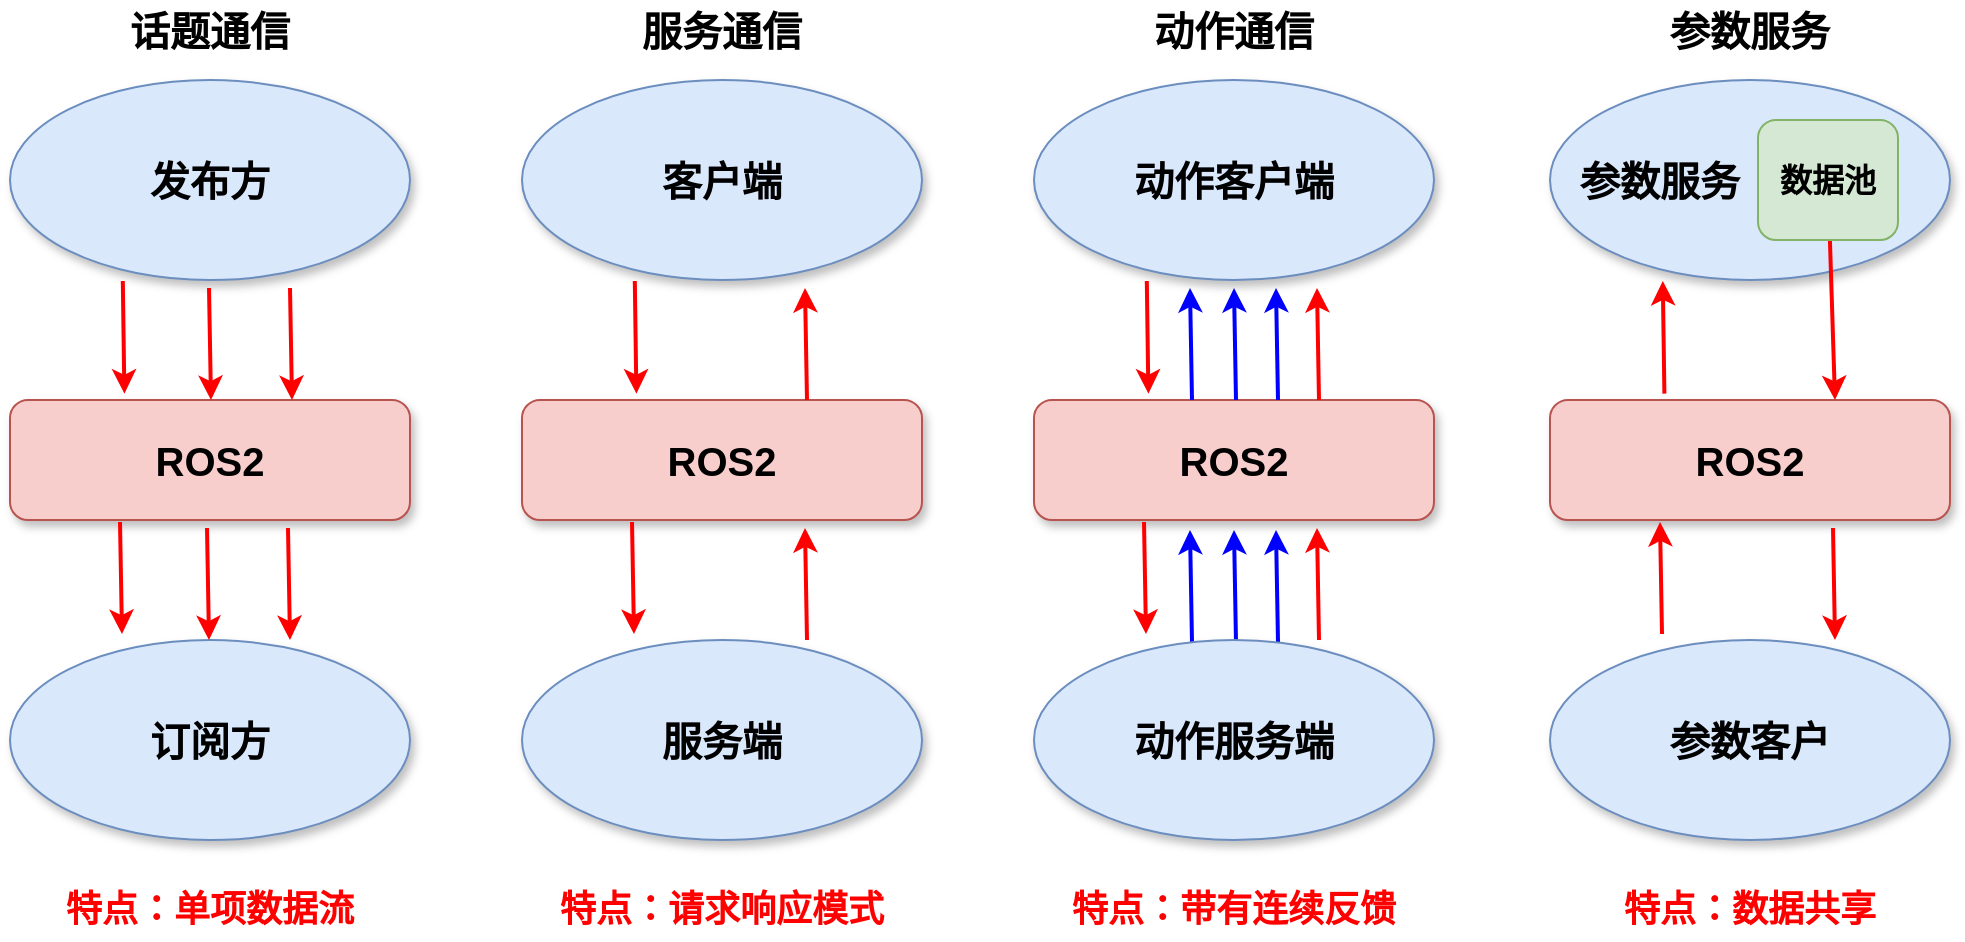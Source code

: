 <mxfile version="21.2.8" type="device">
  <diagram name="第 1 页" id="7snLEZBE_kpq7mTog-OJ">
    <mxGraphModel dx="970" dy="614" grid="1" gridSize="10" guides="1" tooltips="1" connect="1" arrows="1" fold="1" page="1" pageScale="1" pageWidth="827" pageHeight="1169" math="0" shadow="0">
      <root>
        <mxCell id="0" />
        <mxCell id="1" parent="0" />
        <mxCell id="GDLcqrUv6K1B01o7y3G4-48" value="" style="group" vertex="1" connectable="0" parent="1">
          <mxGeometry x="160" y="40" width="200" height="470" as="geometry" />
        </mxCell>
        <mxCell id="GDLcqrUv6K1B01o7y3G4-36" value="" style="group" vertex="1" connectable="0" parent="GDLcqrUv6K1B01o7y3G4-48">
          <mxGeometry width="200" height="420" as="geometry" />
        </mxCell>
        <mxCell id="GDLcqrUv6K1B01o7y3G4-1" value="&lt;b&gt;&lt;font style=&quot;font-size: 20px;&quot;&gt;ROS2&lt;/font&gt;&lt;/b&gt;" style="rounded=1;whiteSpace=wrap;html=1;fillColor=#f8cecc;strokeColor=#b85450;shadow=1;" vertex="1" parent="GDLcqrUv6K1B01o7y3G4-36">
          <mxGeometry y="200" width="200" height="60" as="geometry" />
        </mxCell>
        <mxCell id="GDLcqrUv6K1B01o7y3G4-2" value="" style="ellipse;whiteSpace=wrap;html=1;fillColor=#dae8fc;strokeColor=#6c8ebf;shadow=1;" vertex="1" parent="GDLcqrUv6K1B01o7y3G4-36">
          <mxGeometry y="40" width="200" height="100" as="geometry" />
        </mxCell>
        <mxCell id="GDLcqrUv6K1B01o7y3G4-3" value="" style="ellipse;whiteSpace=wrap;html=1;fillColor=#dae8fc;strokeColor=#6c8ebf;shadow=1;" vertex="1" parent="GDLcqrUv6K1B01o7y3G4-36">
          <mxGeometry y="320" width="200" height="100" as="geometry" />
        </mxCell>
        <mxCell id="GDLcqrUv6K1B01o7y3G4-4" value="&lt;b&gt;&lt;font style=&quot;font-size: 20px;&quot;&gt;话题通信&lt;/font&gt;&lt;/b&gt;" style="text;html=1;strokeColor=none;fillColor=none;align=center;verticalAlign=middle;whiteSpace=wrap;rounded=0;" vertex="1" parent="GDLcqrUv6K1B01o7y3G4-36">
          <mxGeometry x="40" width="120" height="30" as="geometry" />
        </mxCell>
        <mxCell id="GDLcqrUv6K1B01o7y3G4-5" value="&lt;b&gt;&lt;font style=&quot;font-size: 20px;&quot;&gt;发布方&lt;/font&gt;&lt;/b&gt;" style="text;html=1;strokeColor=none;fillColor=none;align=center;verticalAlign=middle;whiteSpace=wrap;rounded=0;" vertex="1" parent="GDLcqrUv6K1B01o7y3G4-36">
          <mxGeometry x="40" y="75" width="120" height="30" as="geometry" />
        </mxCell>
        <mxCell id="GDLcqrUv6K1B01o7y3G4-6" value="&lt;span style=&quot;font-size: 20px;&quot;&gt;&lt;b&gt;订阅方&lt;/b&gt;&lt;/span&gt;" style="text;html=1;strokeColor=none;fillColor=none;align=center;verticalAlign=middle;whiteSpace=wrap;rounded=0;" vertex="1" parent="GDLcqrUv6K1B01o7y3G4-36">
          <mxGeometry x="40" y="355" width="120" height="30" as="geometry" />
        </mxCell>
        <mxCell id="GDLcqrUv6K1B01o7y3G4-7" value="" style="endArrow=classic;html=1;rounded=0;exitX=0.282;exitY=1.005;exitDx=0;exitDy=0;exitPerimeter=0;entryX=0.286;entryY=-0.053;entryDx=0;entryDy=0;entryPerimeter=0;strokeWidth=2;strokeColor=#FF0000;" edge="1" parent="GDLcqrUv6K1B01o7y3G4-36" source="GDLcqrUv6K1B01o7y3G4-2" target="GDLcqrUv6K1B01o7y3G4-1">
          <mxGeometry width="50" height="50" relative="1" as="geometry">
            <mxPoint x="230" y="280" as="sourcePoint" />
            <mxPoint x="280" y="230" as="targetPoint" />
          </mxGeometry>
        </mxCell>
        <mxCell id="GDLcqrUv6K1B01o7y3G4-8" value="" style="endArrow=classic;html=1;rounded=0;exitX=0.282;exitY=1.005;exitDx=0;exitDy=0;exitPerimeter=0;entryX=0.286;entryY=-0.053;entryDx=0;entryDy=0;entryPerimeter=0;strokeWidth=2;strokeColor=#FF0000;" edge="1" parent="GDLcqrUv6K1B01o7y3G4-36">
          <mxGeometry width="50" height="50" relative="1" as="geometry">
            <mxPoint x="99.5" y="144" as="sourcePoint" />
            <mxPoint x="100.5" y="200" as="targetPoint" />
          </mxGeometry>
        </mxCell>
        <mxCell id="GDLcqrUv6K1B01o7y3G4-9" value="" style="endArrow=classic;html=1;rounded=0;exitX=0.282;exitY=1.005;exitDx=0;exitDy=0;exitPerimeter=0;entryX=0.286;entryY=-0.053;entryDx=0;entryDy=0;entryPerimeter=0;strokeWidth=2;strokeColor=#FF0000;" edge="1" parent="GDLcqrUv6K1B01o7y3G4-36">
          <mxGeometry width="50" height="50" relative="1" as="geometry">
            <mxPoint x="140" y="144" as="sourcePoint" />
            <mxPoint x="141" y="200" as="targetPoint" />
          </mxGeometry>
        </mxCell>
        <mxCell id="GDLcqrUv6K1B01o7y3G4-10" value="" style="endArrow=classic;html=1;rounded=0;exitX=0.282;exitY=1.005;exitDx=0;exitDy=0;exitPerimeter=0;entryX=0.286;entryY=-0.053;entryDx=0;entryDy=0;entryPerimeter=0;strokeWidth=2;strokeColor=#FF0000;" edge="1" parent="GDLcqrUv6K1B01o7y3G4-36">
          <mxGeometry width="50" height="50" relative="1" as="geometry">
            <mxPoint x="55" y="261" as="sourcePoint" />
            <mxPoint x="56" y="317" as="targetPoint" />
          </mxGeometry>
        </mxCell>
        <mxCell id="GDLcqrUv6K1B01o7y3G4-11" value="" style="endArrow=classic;html=1;rounded=0;exitX=0.282;exitY=1.005;exitDx=0;exitDy=0;exitPerimeter=0;entryX=0.286;entryY=-0.053;entryDx=0;entryDy=0;entryPerimeter=0;strokeWidth=2;strokeColor=#FF0000;" edge="1" parent="GDLcqrUv6K1B01o7y3G4-36">
          <mxGeometry width="50" height="50" relative="1" as="geometry">
            <mxPoint x="98.5" y="264" as="sourcePoint" />
            <mxPoint x="99.5" y="320" as="targetPoint" />
          </mxGeometry>
        </mxCell>
        <mxCell id="GDLcqrUv6K1B01o7y3G4-12" value="" style="endArrow=classic;html=1;rounded=0;exitX=0.282;exitY=1.005;exitDx=0;exitDy=0;exitPerimeter=0;entryX=0.286;entryY=-0.053;entryDx=0;entryDy=0;entryPerimeter=0;strokeWidth=2;strokeColor=#FF0000;" edge="1" parent="GDLcqrUv6K1B01o7y3G4-36">
          <mxGeometry width="50" height="50" relative="1" as="geometry">
            <mxPoint x="139" y="264" as="sourcePoint" />
            <mxPoint x="140" y="320" as="targetPoint" />
          </mxGeometry>
        </mxCell>
        <mxCell id="GDLcqrUv6K1B01o7y3G4-45" value="&lt;b&gt;&lt;font color=&quot;#ff0000&quot; style=&quot;font-size: 18px;&quot;&gt;特点：单项数据流&lt;/font&gt;&lt;/b&gt;" style="text;html=1;strokeColor=none;fillColor=none;align=center;verticalAlign=middle;whiteSpace=wrap;rounded=0;" vertex="1" parent="GDLcqrUv6K1B01o7y3G4-48">
          <mxGeometry x="10" y="440" width="180" height="30" as="geometry" />
        </mxCell>
        <mxCell id="GDLcqrUv6K1B01o7y3G4-49" value="" style="group" vertex="1" connectable="0" parent="1">
          <mxGeometry x="416" y="40" width="200" height="470" as="geometry" />
        </mxCell>
        <mxCell id="GDLcqrUv6K1B01o7y3G4-37" value="" style="group" vertex="1" connectable="0" parent="GDLcqrUv6K1B01o7y3G4-49">
          <mxGeometry width="200" height="420" as="geometry" />
        </mxCell>
        <mxCell id="GDLcqrUv6K1B01o7y3G4-13" value="&lt;b&gt;&lt;font style=&quot;font-size: 20px;&quot;&gt;ROS2&lt;/font&gt;&lt;/b&gt;" style="rounded=1;whiteSpace=wrap;html=1;fillColor=#f8cecc;strokeColor=#b85450;shadow=1;" vertex="1" parent="GDLcqrUv6K1B01o7y3G4-37">
          <mxGeometry y="200" width="200" height="60" as="geometry" />
        </mxCell>
        <mxCell id="GDLcqrUv6K1B01o7y3G4-14" value="" style="ellipse;whiteSpace=wrap;html=1;fillColor=#dae8fc;strokeColor=#6c8ebf;shadow=1;" vertex="1" parent="GDLcqrUv6K1B01o7y3G4-37">
          <mxGeometry y="40" width="200" height="100" as="geometry" />
        </mxCell>
        <mxCell id="GDLcqrUv6K1B01o7y3G4-15" value="" style="ellipse;whiteSpace=wrap;html=1;fillColor=#dae8fc;strokeColor=#6c8ebf;shadow=1;" vertex="1" parent="GDLcqrUv6K1B01o7y3G4-37">
          <mxGeometry y="320" width="200" height="100" as="geometry" />
        </mxCell>
        <mxCell id="GDLcqrUv6K1B01o7y3G4-16" value="&lt;b&gt;&lt;font style=&quot;font-size: 20px;&quot;&gt;服务通信&lt;/font&gt;&lt;/b&gt;" style="text;html=1;strokeColor=none;fillColor=none;align=center;verticalAlign=middle;whiteSpace=wrap;rounded=0;" vertex="1" parent="GDLcqrUv6K1B01o7y3G4-37">
          <mxGeometry x="40" width="120" height="30" as="geometry" />
        </mxCell>
        <mxCell id="GDLcqrUv6K1B01o7y3G4-17" value="&lt;b&gt;&lt;font style=&quot;font-size: 20px;&quot;&gt;客户端&lt;/font&gt;&lt;/b&gt;" style="text;html=1;strokeColor=none;fillColor=none;align=center;verticalAlign=middle;whiteSpace=wrap;rounded=0;" vertex="1" parent="GDLcqrUv6K1B01o7y3G4-37">
          <mxGeometry x="40" y="75" width="120" height="30" as="geometry" />
        </mxCell>
        <mxCell id="GDLcqrUv6K1B01o7y3G4-18" value="&lt;span style=&quot;font-size: 20px;&quot;&gt;&lt;b&gt;服务端&lt;/b&gt;&lt;/span&gt;" style="text;html=1;strokeColor=none;fillColor=none;align=center;verticalAlign=middle;whiteSpace=wrap;rounded=0;" vertex="1" parent="GDLcqrUv6K1B01o7y3G4-37">
          <mxGeometry x="40" y="355" width="120" height="30" as="geometry" />
        </mxCell>
        <mxCell id="GDLcqrUv6K1B01o7y3G4-19" value="" style="endArrow=classic;html=1;rounded=0;exitX=0.282;exitY=1.005;exitDx=0;exitDy=0;exitPerimeter=0;entryX=0.286;entryY=-0.053;entryDx=0;entryDy=0;entryPerimeter=0;strokeWidth=2;strokeColor=#FF0000;" edge="1" parent="GDLcqrUv6K1B01o7y3G4-37" source="GDLcqrUv6K1B01o7y3G4-14" target="GDLcqrUv6K1B01o7y3G4-13">
          <mxGeometry width="50" height="50" relative="1" as="geometry">
            <mxPoint x="230" y="280" as="sourcePoint" />
            <mxPoint x="280" y="230" as="targetPoint" />
          </mxGeometry>
        </mxCell>
        <mxCell id="GDLcqrUv6K1B01o7y3G4-20" value="" style="endArrow=none;html=1;rounded=0;exitX=0.282;exitY=1.005;exitDx=0;exitDy=0;exitPerimeter=0;entryX=0.286;entryY=-0.053;entryDx=0;entryDy=0;entryPerimeter=0;strokeWidth=2;strokeColor=#FF0000;startArrow=classic;startFill=1;endFill=0;" edge="1" parent="GDLcqrUv6K1B01o7y3G4-37">
          <mxGeometry width="50" height="50" relative="1" as="geometry">
            <mxPoint x="141.5" y="144" as="sourcePoint" />
            <mxPoint x="142.5" y="200" as="targetPoint" />
          </mxGeometry>
        </mxCell>
        <mxCell id="GDLcqrUv6K1B01o7y3G4-22" value="" style="endArrow=classic;html=1;rounded=0;exitX=0.282;exitY=1.005;exitDx=0;exitDy=0;exitPerimeter=0;entryX=0.286;entryY=-0.053;entryDx=0;entryDy=0;entryPerimeter=0;strokeWidth=2;strokeColor=#FF0000;" edge="1" parent="GDLcqrUv6K1B01o7y3G4-37">
          <mxGeometry width="50" height="50" relative="1" as="geometry">
            <mxPoint x="55" y="261" as="sourcePoint" />
            <mxPoint x="56" y="317" as="targetPoint" />
          </mxGeometry>
        </mxCell>
        <mxCell id="GDLcqrUv6K1B01o7y3G4-23" value="" style="endArrow=none;html=1;rounded=0;exitX=0.282;exitY=1.005;exitDx=0;exitDy=0;exitPerimeter=0;entryX=0.286;entryY=-0.053;entryDx=0;entryDy=0;entryPerimeter=0;strokeWidth=2;strokeColor=#FF0000;startArrow=classic;startFill=1;endFill=0;" edge="1" parent="GDLcqrUv6K1B01o7y3G4-37">
          <mxGeometry width="50" height="50" relative="1" as="geometry">
            <mxPoint x="141.5" y="264" as="sourcePoint" />
            <mxPoint x="142.5" y="320" as="targetPoint" />
          </mxGeometry>
        </mxCell>
        <mxCell id="GDLcqrUv6K1B01o7y3G4-46" value="&lt;b&gt;&lt;font color=&quot;#ff0000&quot; style=&quot;font-size: 18px;&quot;&gt;特点：请求响应模式&lt;/font&gt;&lt;/b&gt;" style="text;html=1;strokeColor=none;fillColor=none;align=center;verticalAlign=middle;whiteSpace=wrap;rounded=0;" vertex="1" parent="GDLcqrUv6K1B01o7y3G4-49">
          <mxGeometry x="10" y="440" width="180" height="30" as="geometry" />
        </mxCell>
        <mxCell id="GDLcqrUv6K1B01o7y3G4-51" value="" style="group" vertex="1" connectable="0" parent="1">
          <mxGeometry x="672" y="40" width="200" height="470" as="geometry" />
        </mxCell>
        <mxCell id="GDLcqrUv6K1B01o7y3G4-26" value="&lt;b&gt;&lt;font style=&quot;font-size: 20px;&quot;&gt;ROS2&lt;/font&gt;&lt;/b&gt;" style="rounded=1;whiteSpace=wrap;html=1;fillColor=#f8cecc;strokeColor=#b85450;shadow=1;" vertex="1" parent="GDLcqrUv6K1B01o7y3G4-51">
          <mxGeometry y="200" width="200" height="60" as="geometry" />
        </mxCell>
        <mxCell id="GDLcqrUv6K1B01o7y3G4-27" value="" style="ellipse;whiteSpace=wrap;html=1;fillColor=#dae8fc;strokeColor=#6c8ebf;shadow=1;" vertex="1" parent="GDLcqrUv6K1B01o7y3G4-51">
          <mxGeometry y="40" width="200" height="100" as="geometry" />
        </mxCell>
        <mxCell id="GDLcqrUv6K1B01o7y3G4-29" value="&lt;b&gt;&lt;font style=&quot;font-size: 20px;&quot;&gt;动作通信&lt;/font&gt;&lt;/b&gt;" style="text;html=1;strokeColor=none;fillColor=none;align=center;verticalAlign=middle;whiteSpace=wrap;rounded=0;" vertex="1" parent="GDLcqrUv6K1B01o7y3G4-51">
          <mxGeometry x="40" width="120" height="30" as="geometry" />
        </mxCell>
        <mxCell id="GDLcqrUv6K1B01o7y3G4-30" value="&lt;b&gt;&lt;font style=&quot;font-size: 20px;&quot;&gt;动作客户端&lt;/font&gt;&lt;/b&gt;" style="text;html=1;strokeColor=none;fillColor=none;align=center;verticalAlign=middle;whiteSpace=wrap;rounded=0;" vertex="1" parent="GDLcqrUv6K1B01o7y3G4-51">
          <mxGeometry x="40" y="75" width="120" height="30" as="geometry" />
        </mxCell>
        <mxCell id="GDLcqrUv6K1B01o7y3G4-31" value="&lt;span style=&quot;font-size: 20px;&quot;&gt;&lt;b&gt;动作服务端&lt;/b&gt;&lt;/span&gt;" style="text;html=1;strokeColor=none;fillColor=none;align=center;verticalAlign=middle;whiteSpace=wrap;rounded=0;" vertex="1" parent="GDLcqrUv6K1B01o7y3G4-51">
          <mxGeometry x="40" y="355" width="120" height="30" as="geometry" />
        </mxCell>
        <mxCell id="GDLcqrUv6K1B01o7y3G4-32" value="" style="endArrow=classic;html=1;rounded=0;exitX=0.282;exitY=1.005;exitDx=0;exitDy=0;exitPerimeter=0;entryX=0.286;entryY=-0.053;entryDx=0;entryDy=0;entryPerimeter=0;strokeWidth=2;strokeColor=#FF0000;" edge="1" parent="GDLcqrUv6K1B01o7y3G4-51" source="GDLcqrUv6K1B01o7y3G4-27" target="GDLcqrUv6K1B01o7y3G4-26">
          <mxGeometry width="50" height="50" relative="1" as="geometry">
            <mxPoint x="230" y="280" as="sourcePoint" />
            <mxPoint x="280" y="230" as="targetPoint" />
          </mxGeometry>
        </mxCell>
        <mxCell id="GDLcqrUv6K1B01o7y3G4-33" value="" style="endArrow=none;html=1;rounded=0;exitX=0.282;exitY=1.005;exitDx=0;exitDy=0;exitPerimeter=0;entryX=0.286;entryY=-0.053;entryDx=0;entryDy=0;entryPerimeter=0;strokeWidth=2;strokeColor=#FF0000;startArrow=classic;startFill=1;endFill=0;" edge="1" parent="GDLcqrUv6K1B01o7y3G4-51">
          <mxGeometry width="50" height="50" relative="1" as="geometry">
            <mxPoint x="141.5" y="144" as="sourcePoint" />
            <mxPoint x="142.5" y="200" as="targetPoint" />
          </mxGeometry>
        </mxCell>
        <mxCell id="GDLcqrUv6K1B01o7y3G4-34" value="" style="endArrow=classic;html=1;rounded=0;exitX=0.282;exitY=1.005;exitDx=0;exitDy=0;exitPerimeter=0;entryX=0.286;entryY=-0.053;entryDx=0;entryDy=0;entryPerimeter=0;strokeWidth=2;strokeColor=#FF0000;" edge="1" parent="GDLcqrUv6K1B01o7y3G4-51">
          <mxGeometry width="50" height="50" relative="1" as="geometry">
            <mxPoint x="55" y="261" as="sourcePoint" />
            <mxPoint x="56" y="317" as="targetPoint" />
          </mxGeometry>
        </mxCell>
        <mxCell id="GDLcqrUv6K1B01o7y3G4-35" value="" style="endArrow=none;html=1;rounded=0;exitX=0.282;exitY=1.005;exitDx=0;exitDy=0;exitPerimeter=0;entryX=0.286;entryY=-0.053;entryDx=0;entryDy=0;entryPerimeter=0;strokeWidth=2;strokeColor=#FF0000;startArrow=classic;startFill=1;endFill=0;" edge="1" parent="GDLcqrUv6K1B01o7y3G4-51">
          <mxGeometry width="50" height="50" relative="1" as="geometry">
            <mxPoint x="141.5" y="264" as="sourcePoint" />
            <mxPoint x="142.5" y="320" as="targetPoint" />
          </mxGeometry>
        </mxCell>
        <mxCell id="GDLcqrUv6K1B01o7y3G4-38" value="" style="endArrow=none;html=1;rounded=0;exitX=0.282;exitY=1.005;exitDx=0;exitDy=0;exitPerimeter=0;entryX=0.286;entryY=-0.053;entryDx=0;entryDy=0;entryPerimeter=0;strokeWidth=2;strokeColor=#0000FF;startArrow=classic;startFill=1;endFill=0;" edge="1" parent="GDLcqrUv6K1B01o7y3G4-51">
          <mxGeometry width="50" height="50" relative="1" as="geometry">
            <mxPoint x="78" y="144" as="sourcePoint" />
            <mxPoint x="79" y="200" as="targetPoint" />
          </mxGeometry>
        </mxCell>
        <mxCell id="GDLcqrUv6K1B01o7y3G4-39" value="" style="endArrow=none;html=1;rounded=0;exitX=0.282;exitY=1.005;exitDx=0;exitDy=0;exitPerimeter=0;entryX=0.286;entryY=-0.053;entryDx=0;entryDy=0;entryPerimeter=0;strokeWidth=2;strokeColor=#0000FF;startArrow=classic;startFill=1;endFill=0;" edge="1" parent="GDLcqrUv6K1B01o7y3G4-51">
          <mxGeometry width="50" height="50" relative="1" as="geometry">
            <mxPoint x="100" y="144" as="sourcePoint" />
            <mxPoint x="101" y="200" as="targetPoint" />
          </mxGeometry>
        </mxCell>
        <mxCell id="GDLcqrUv6K1B01o7y3G4-40" value="" style="endArrow=none;html=1;rounded=0;exitX=0.282;exitY=1.005;exitDx=0;exitDy=0;exitPerimeter=0;entryX=0.286;entryY=-0.053;entryDx=0;entryDy=0;entryPerimeter=0;strokeWidth=2;strokeColor=#0000FF;startArrow=classic;startFill=1;endFill=0;" edge="1" parent="GDLcqrUv6K1B01o7y3G4-51">
          <mxGeometry width="50" height="50" relative="1" as="geometry">
            <mxPoint x="121" y="144" as="sourcePoint" />
            <mxPoint x="122" y="200" as="targetPoint" />
          </mxGeometry>
        </mxCell>
        <mxCell id="GDLcqrUv6K1B01o7y3G4-42" value="" style="endArrow=none;html=1;rounded=0;exitX=0.282;exitY=1.005;exitDx=0;exitDy=0;exitPerimeter=0;entryX=0.286;entryY=-0.053;entryDx=0;entryDy=0;entryPerimeter=0;strokeWidth=2;strokeColor=#0000FF;startArrow=classic;startFill=1;endFill=0;" edge="1" parent="GDLcqrUv6K1B01o7y3G4-51">
          <mxGeometry width="50" height="50" relative="1" as="geometry">
            <mxPoint x="78" y="265" as="sourcePoint" />
            <mxPoint x="79" y="321" as="targetPoint" />
          </mxGeometry>
        </mxCell>
        <mxCell id="GDLcqrUv6K1B01o7y3G4-43" value="" style="endArrow=none;html=1;rounded=0;exitX=0.282;exitY=1.005;exitDx=0;exitDy=0;exitPerimeter=0;entryX=0.286;entryY=-0.053;entryDx=0;entryDy=0;entryPerimeter=0;strokeWidth=2;strokeColor=#0000FF;startArrow=classic;startFill=1;endFill=0;" edge="1" parent="GDLcqrUv6K1B01o7y3G4-51">
          <mxGeometry width="50" height="50" relative="1" as="geometry">
            <mxPoint x="100" y="265" as="sourcePoint" />
            <mxPoint x="101" y="321" as="targetPoint" />
          </mxGeometry>
        </mxCell>
        <mxCell id="GDLcqrUv6K1B01o7y3G4-44" value="" style="endArrow=none;html=1;rounded=0;exitX=0.282;exitY=1.005;exitDx=0;exitDy=0;exitPerimeter=0;entryX=0.286;entryY=-0.053;entryDx=0;entryDy=0;entryPerimeter=0;strokeWidth=2;strokeColor=#0000FF;startArrow=classic;startFill=1;endFill=0;" edge="1" parent="GDLcqrUv6K1B01o7y3G4-51">
          <mxGeometry width="50" height="50" relative="1" as="geometry">
            <mxPoint x="121" y="265" as="sourcePoint" />
            <mxPoint x="122" y="321" as="targetPoint" />
          </mxGeometry>
        </mxCell>
        <mxCell id="GDLcqrUv6K1B01o7y3G4-50" value="" style="group" vertex="1" connectable="0" parent="GDLcqrUv6K1B01o7y3G4-51">
          <mxGeometry y="320" width="200" height="150" as="geometry" />
        </mxCell>
        <mxCell id="GDLcqrUv6K1B01o7y3G4-28" value="" style="ellipse;whiteSpace=wrap;html=1;fillColor=#dae8fc;strokeColor=#6c8ebf;shadow=1;" vertex="1" parent="GDLcqrUv6K1B01o7y3G4-50">
          <mxGeometry width="200" height="100" as="geometry" />
        </mxCell>
        <mxCell id="GDLcqrUv6K1B01o7y3G4-47" value="&lt;b&gt;&lt;font color=&quot;#ff0000&quot; style=&quot;font-size: 18px;&quot;&gt;特点：带有连续反馈&lt;/font&gt;&lt;/b&gt;" style="text;html=1;strokeColor=none;fillColor=none;align=center;verticalAlign=middle;whiteSpace=wrap;rounded=0;" vertex="1" parent="GDLcqrUv6K1B01o7y3G4-50">
          <mxGeometry x="10" y="120" width="180" height="30" as="geometry" />
        </mxCell>
        <mxCell id="GDLcqrUv6K1B01o7y3G4-71" value="&lt;span style=&quot;font-size: 20px;&quot;&gt;&lt;b&gt;动作服务端&lt;/b&gt;&lt;/span&gt;" style="text;html=1;strokeColor=none;fillColor=none;align=center;verticalAlign=middle;whiteSpace=wrap;rounded=0;" vertex="1" parent="GDLcqrUv6K1B01o7y3G4-50">
          <mxGeometry x="40" y="35" width="120" height="30" as="geometry" />
        </mxCell>
        <mxCell id="GDLcqrUv6K1B01o7y3G4-74" value="" style="group" vertex="1" connectable="0" parent="1">
          <mxGeometry x="925" y="40" width="205" height="470" as="geometry" />
        </mxCell>
        <mxCell id="GDLcqrUv6K1B01o7y3G4-52" value="" style="group" vertex="1" connectable="0" parent="GDLcqrUv6K1B01o7y3G4-74">
          <mxGeometry x="5" width="200" height="470" as="geometry" />
        </mxCell>
        <mxCell id="GDLcqrUv6K1B01o7y3G4-53" value="&lt;b&gt;&lt;font style=&quot;font-size: 20px;&quot;&gt;ROS2&lt;/font&gt;&lt;/b&gt;" style="rounded=1;whiteSpace=wrap;html=1;fillColor=#f8cecc;strokeColor=#b85450;shadow=1;" vertex="1" parent="GDLcqrUv6K1B01o7y3G4-52">
          <mxGeometry y="200" width="200" height="60" as="geometry" />
        </mxCell>
        <mxCell id="GDLcqrUv6K1B01o7y3G4-54" value="" style="ellipse;whiteSpace=wrap;html=1;fillColor=#dae8fc;strokeColor=#6c8ebf;shadow=1;" vertex="1" parent="GDLcqrUv6K1B01o7y3G4-52">
          <mxGeometry y="40" width="200" height="100" as="geometry" />
        </mxCell>
        <mxCell id="GDLcqrUv6K1B01o7y3G4-55" value="&lt;b&gt;&lt;font style=&quot;font-size: 20px;&quot;&gt;参数服务&lt;/font&gt;&lt;/b&gt;" style="text;html=1;strokeColor=none;fillColor=none;align=center;verticalAlign=middle;whiteSpace=wrap;rounded=0;" vertex="1" parent="GDLcqrUv6K1B01o7y3G4-52">
          <mxGeometry x="40" width="120" height="30" as="geometry" />
        </mxCell>
        <mxCell id="GDLcqrUv6K1B01o7y3G4-57" value="&lt;span style=&quot;font-size: 20px;&quot;&gt;&lt;b&gt;动作服务端&lt;/b&gt;&lt;/span&gt;" style="text;html=1;strokeColor=none;fillColor=none;align=center;verticalAlign=middle;whiteSpace=wrap;rounded=0;" vertex="1" parent="GDLcqrUv6K1B01o7y3G4-52">
          <mxGeometry x="40" y="355" width="120" height="30" as="geometry" />
        </mxCell>
        <mxCell id="GDLcqrUv6K1B01o7y3G4-58" value="" style="endArrow=none;html=1;rounded=0;exitX=0.282;exitY=1.005;exitDx=0;exitDy=0;exitPerimeter=0;entryX=0.286;entryY=-0.053;entryDx=0;entryDy=0;entryPerimeter=0;strokeWidth=2;strokeColor=#FF0000;startArrow=classic;startFill=1;endFill=0;" edge="1" parent="GDLcqrUv6K1B01o7y3G4-52" source="GDLcqrUv6K1B01o7y3G4-54" target="GDLcqrUv6K1B01o7y3G4-53">
          <mxGeometry width="50" height="50" relative="1" as="geometry">
            <mxPoint x="230" y="280" as="sourcePoint" />
            <mxPoint x="280" y="230" as="targetPoint" />
          </mxGeometry>
        </mxCell>
        <mxCell id="GDLcqrUv6K1B01o7y3G4-59" value="" style="endArrow=classic;html=1;rounded=0;entryX=0.286;entryY=-0.053;entryDx=0;entryDy=0;entryPerimeter=0;strokeWidth=2;strokeColor=#FF0000;startArrow=none;startFill=0;endFill=1;" edge="1" parent="GDLcqrUv6K1B01o7y3G4-52" source="GDLcqrUv6K1B01o7y3G4-72">
          <mxGeometry width="50" height="50" relative="1" as="geometry">
            <mxPoint x="141.5" y="144" as="sourcePoint" />
            <mxPoint x="142.5" y="200" as="targetPoint" />
          </mxGeometry>
        </mxCell>
        <mxCell id="GDLcqrUv6K1B01o7y3G4-60" value="" style="endArrow=none;html=1;rounded=0;exitX=0.282;exitY=1.005;exitDx=0;exitDy=0;exitPerimeter=0;entryX=0.286;entryY=-0.053;entryDx=0;entryDy=0;entryPerimeter=0;strokeWidth=2;strokeColor=#FF0000;startArrow=classic;startFill=1;endFill=0;" edge="1" parent="GDLcqrUv6K1B01o7y3G4-52">
          <mxGeometry width="50" height="50" relative="1" as="geometry">
            <mxPoint x="55" y="261" as="sourcePoint" />
            <mxPoint x="56" y="317" as="targetPoint" />
          </mxGeometry>
        </mxCell>
        <mxCell id="GDLcqrUv6K1B01o7y3G4-61" value="" style="endArrow=classic;html=1;rounded=0;exitX=0.282;exitY=1.005;exitDx=0;exitDy=0;exitPerimeter=0;entryX=0.286;entryY=-0.053;entryDx=0;entryDy=0;entryPerimeter=0;strokeWidth=2;strokeColor=#FF0000;startArrow=none;startFill=0;endFill=1;" edge="1" parent="GDLcqrUv6K1B01o7y3G4-52">
          <mxGeometry width="50" height="50" relative="1" as="geometry">
            <mxPoint x="141.5" y="264" as="sourcePoint" />
            <mxPoint x="142.5" y="320" as="targetPoint" />
          </mxGeometry>
        </mxCell>
        <mxCell id="GDLcqrUv6K1B01o7y3G4-68" value="" style="group" vertex="1" connectable="0" parent="GDLcqrUv6K1B01o7y3G4-52">
          <mxGeometry y="320" width="200" height="150" as="geometry" />
        </mxCell>
        <mxCell id="GDLcqrUv6K1B01o7y3G4-69" value="" style="ellipse;whiteSpace=wrap;html=1;fillColor=#dae8fc;strokeColor=#6c8ebf;shadow=1;" vertex="1" parent="GDLcqrUv6K1B01o7y3G4-68">
          <mxGeometry width="200" height="100" as="geometry" />
        </mxCell>
        <mxCell id="GDLcqrUv6K1B01o7y3G4-70" value="&lt;b&gt;&lt;font color=&quot;#ff0000&quot; style=&quot;font-size: 18px;&quot;&gt;特点：数据共享&lt;/font&gt;&lt;/b&gt;" style="text;html=1;strokeColor=none;fillColor=none;align=center;verticalAlign=middle;whiteSpace=wrap;rounded=0;" vertex="1" parent="GDLcqrUv6K1B01o7y3G4-68">
          <mxGeometry x="10" y="120" width="180" height="30" as="geometry" />
        </mxCell>
        <mxCell id="GDLcqrUv6K1B01o7y3G4-73" value="&lt;b&gt;&lt;font style=&quot;font-size: 20px;&quot;&gt;参数客户&lt;/font&gt;&lt;/b&gt;" style="text;html=1;strokeColor=none;fillColor=none;align=center;verticalAlign=middle;whiteSpace=wrap;rounded=0;" vertex="1" parent="GDLcqrUv6K1B01o7y3G4-68">
          <mxGeometry x="40" y="35" width="120" height="30" as="geometry" />
        </mxCell>
        <mxCell id="GDLcqrUv6K1B01o7y3G4-72" value="&lt;b&gt;&lt;font style=&quot;font-size: 16px;&quot;&gt;数据池&lt;/font&gt;&lt;/b&gt;" style="rounded=1;whiteSpace=wrap;html=1;fillColor=#d5e8d4;strokeColor=#82b366;" vertex="1" parent="GDLcqrUv6K1B01o7y3G4-52">
          <mxGeometry x="104" y="60" width="70" height="60" as="geometry" />
        </mxCell>
        <mxCell id="GDLcqrUv6K1B01o7y3G4-56" value="&lt;b&gt;&lt;font style=&quot;font-size: 20px;&quot;&gt;参数服务&lt;/font&gt;&lt;/b&gt;" style="text;html=1;strokeColor=none;fillColor=none;align=center;verticalAlign=middle;whiteSpace=wrap;rounded=0;" vertex="1" parent="GDLcqrUv6K1B01o7y3G4-74">
          <mxGeometry y="75" width="120" height="30" as="geometry" />
        </mxCell>
      </root>
    </mxGraphModel>
  </diagram>
</mxfile>
